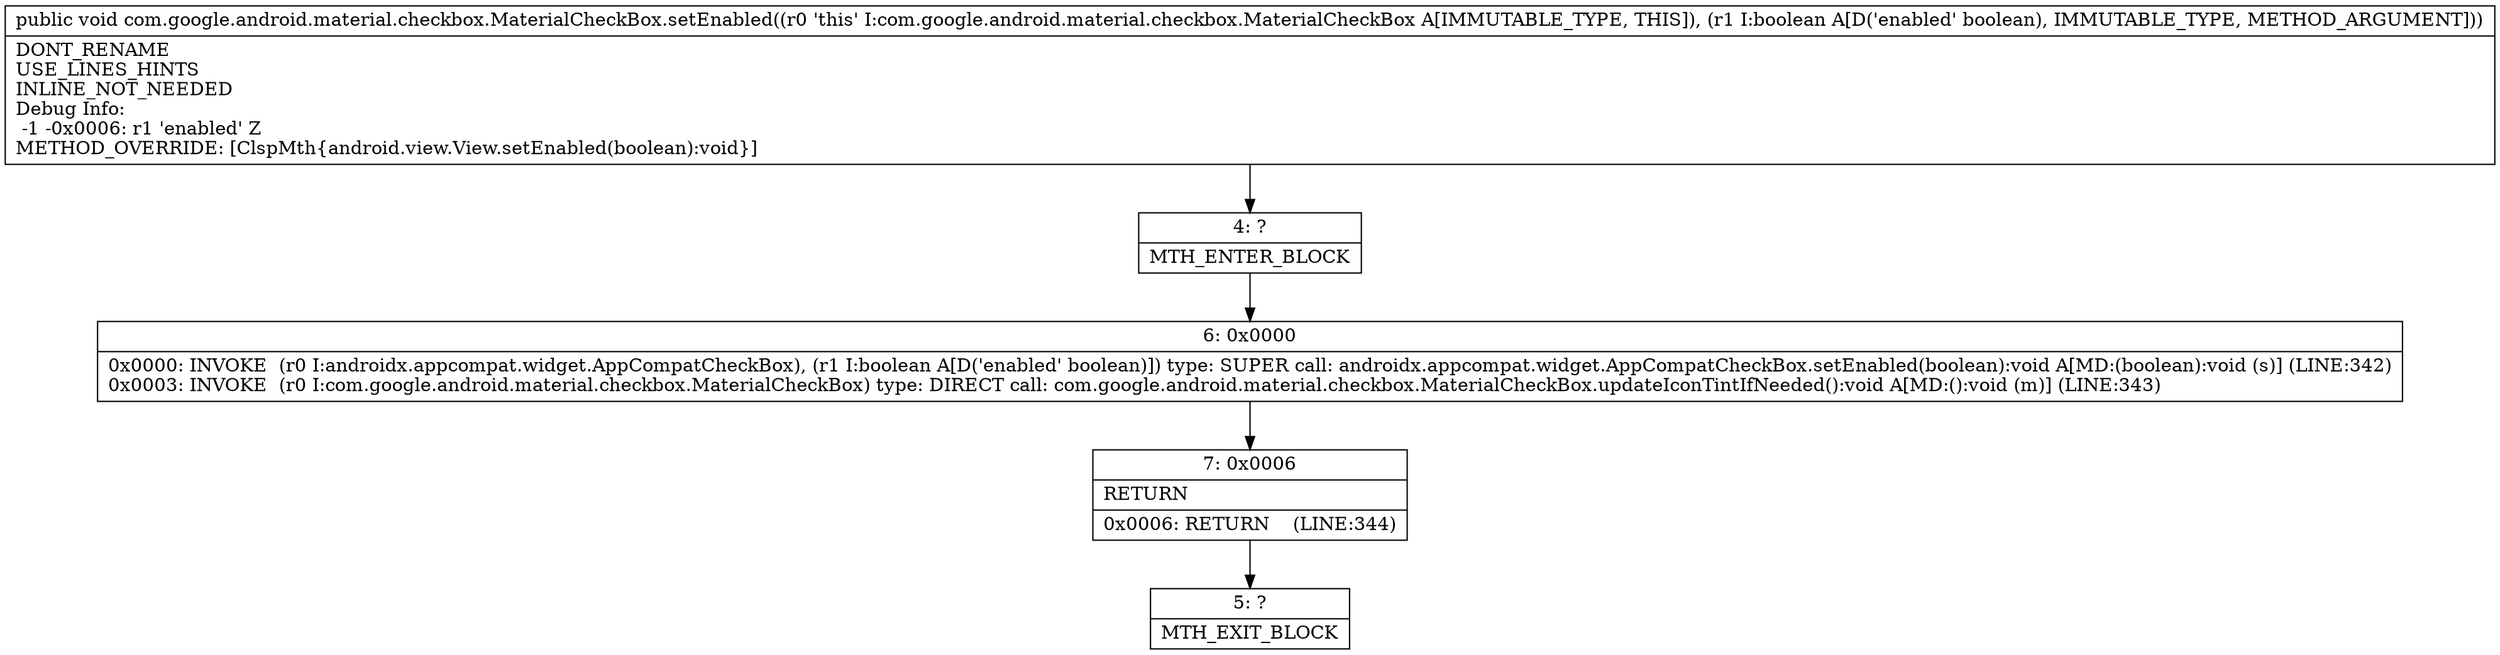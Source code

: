 digraph "CFG forcom.google.android.material.checkbox.MaterialCheckBox.setEnabled(Z)V" {
Node_4 [shape=record,label="{4\:\ ?|MTH_ENTER_BLOCK\l}"];
Node_6 [shape=record,label="{6\:\ 0x0000|0x0000: INVOKE  (r0 I:androidx.appcompat.widget.AppCompatCheckBox), (r1 I:boolean A[D('enabled' boolean)]) type: SUPER call: androidx.appcompat.widget.AppCompatCheckBox.setEnabled(boolean):void A[MD:(boolean):void (s)] (LINE:342)\l0x0003: INVOKE  (r0 I:com.google.android.material.checkbox.MaterialCheckBox) type: DIRECT call: com.google.android.material.checkbox.MaterialCheckBox.updateIconTintIfNeeded():void A[MD:():void (m)] (LINE:343)\l}"];
Node_7 [shape=record,label="{7\:\ 0x0006|RETURN\l|0x0006: RETURN    (LINE:344)\l}"];
Node_5 [shape=record,label="{5\:\ ?|MTH_EXIT_BLOCK\l}"];
MethodNode[shape=record,label="{public void com.google.android.material.checkbox.MaterialCheckBox.setEnabled((r0 'this' I:com.google.android.material.checkbox.MaterialCheckBox A[IMMUTABLE_TYPE, THIS]), (r1 I:boolean A[D('enabled' boolean), IMMUTABLE_TYPE, METHOD_ARGUMENT]))  | DONT_RENAME\lUSE_LINES_HINTS\lINLINE_NOT_NEEDED\lDebug Info:\l  \-1 \-0x0006: r1 'enabled' Z\lMETHOD_OVERRIDE: [ClspMth\{android.view.View.setEnabled(boolean):void\}]\l}"];
MethodNode -> Node_4;Node_4 -> Node_6;
Node_6 -> Node_7;
Node_7 -> Node_5;
}

